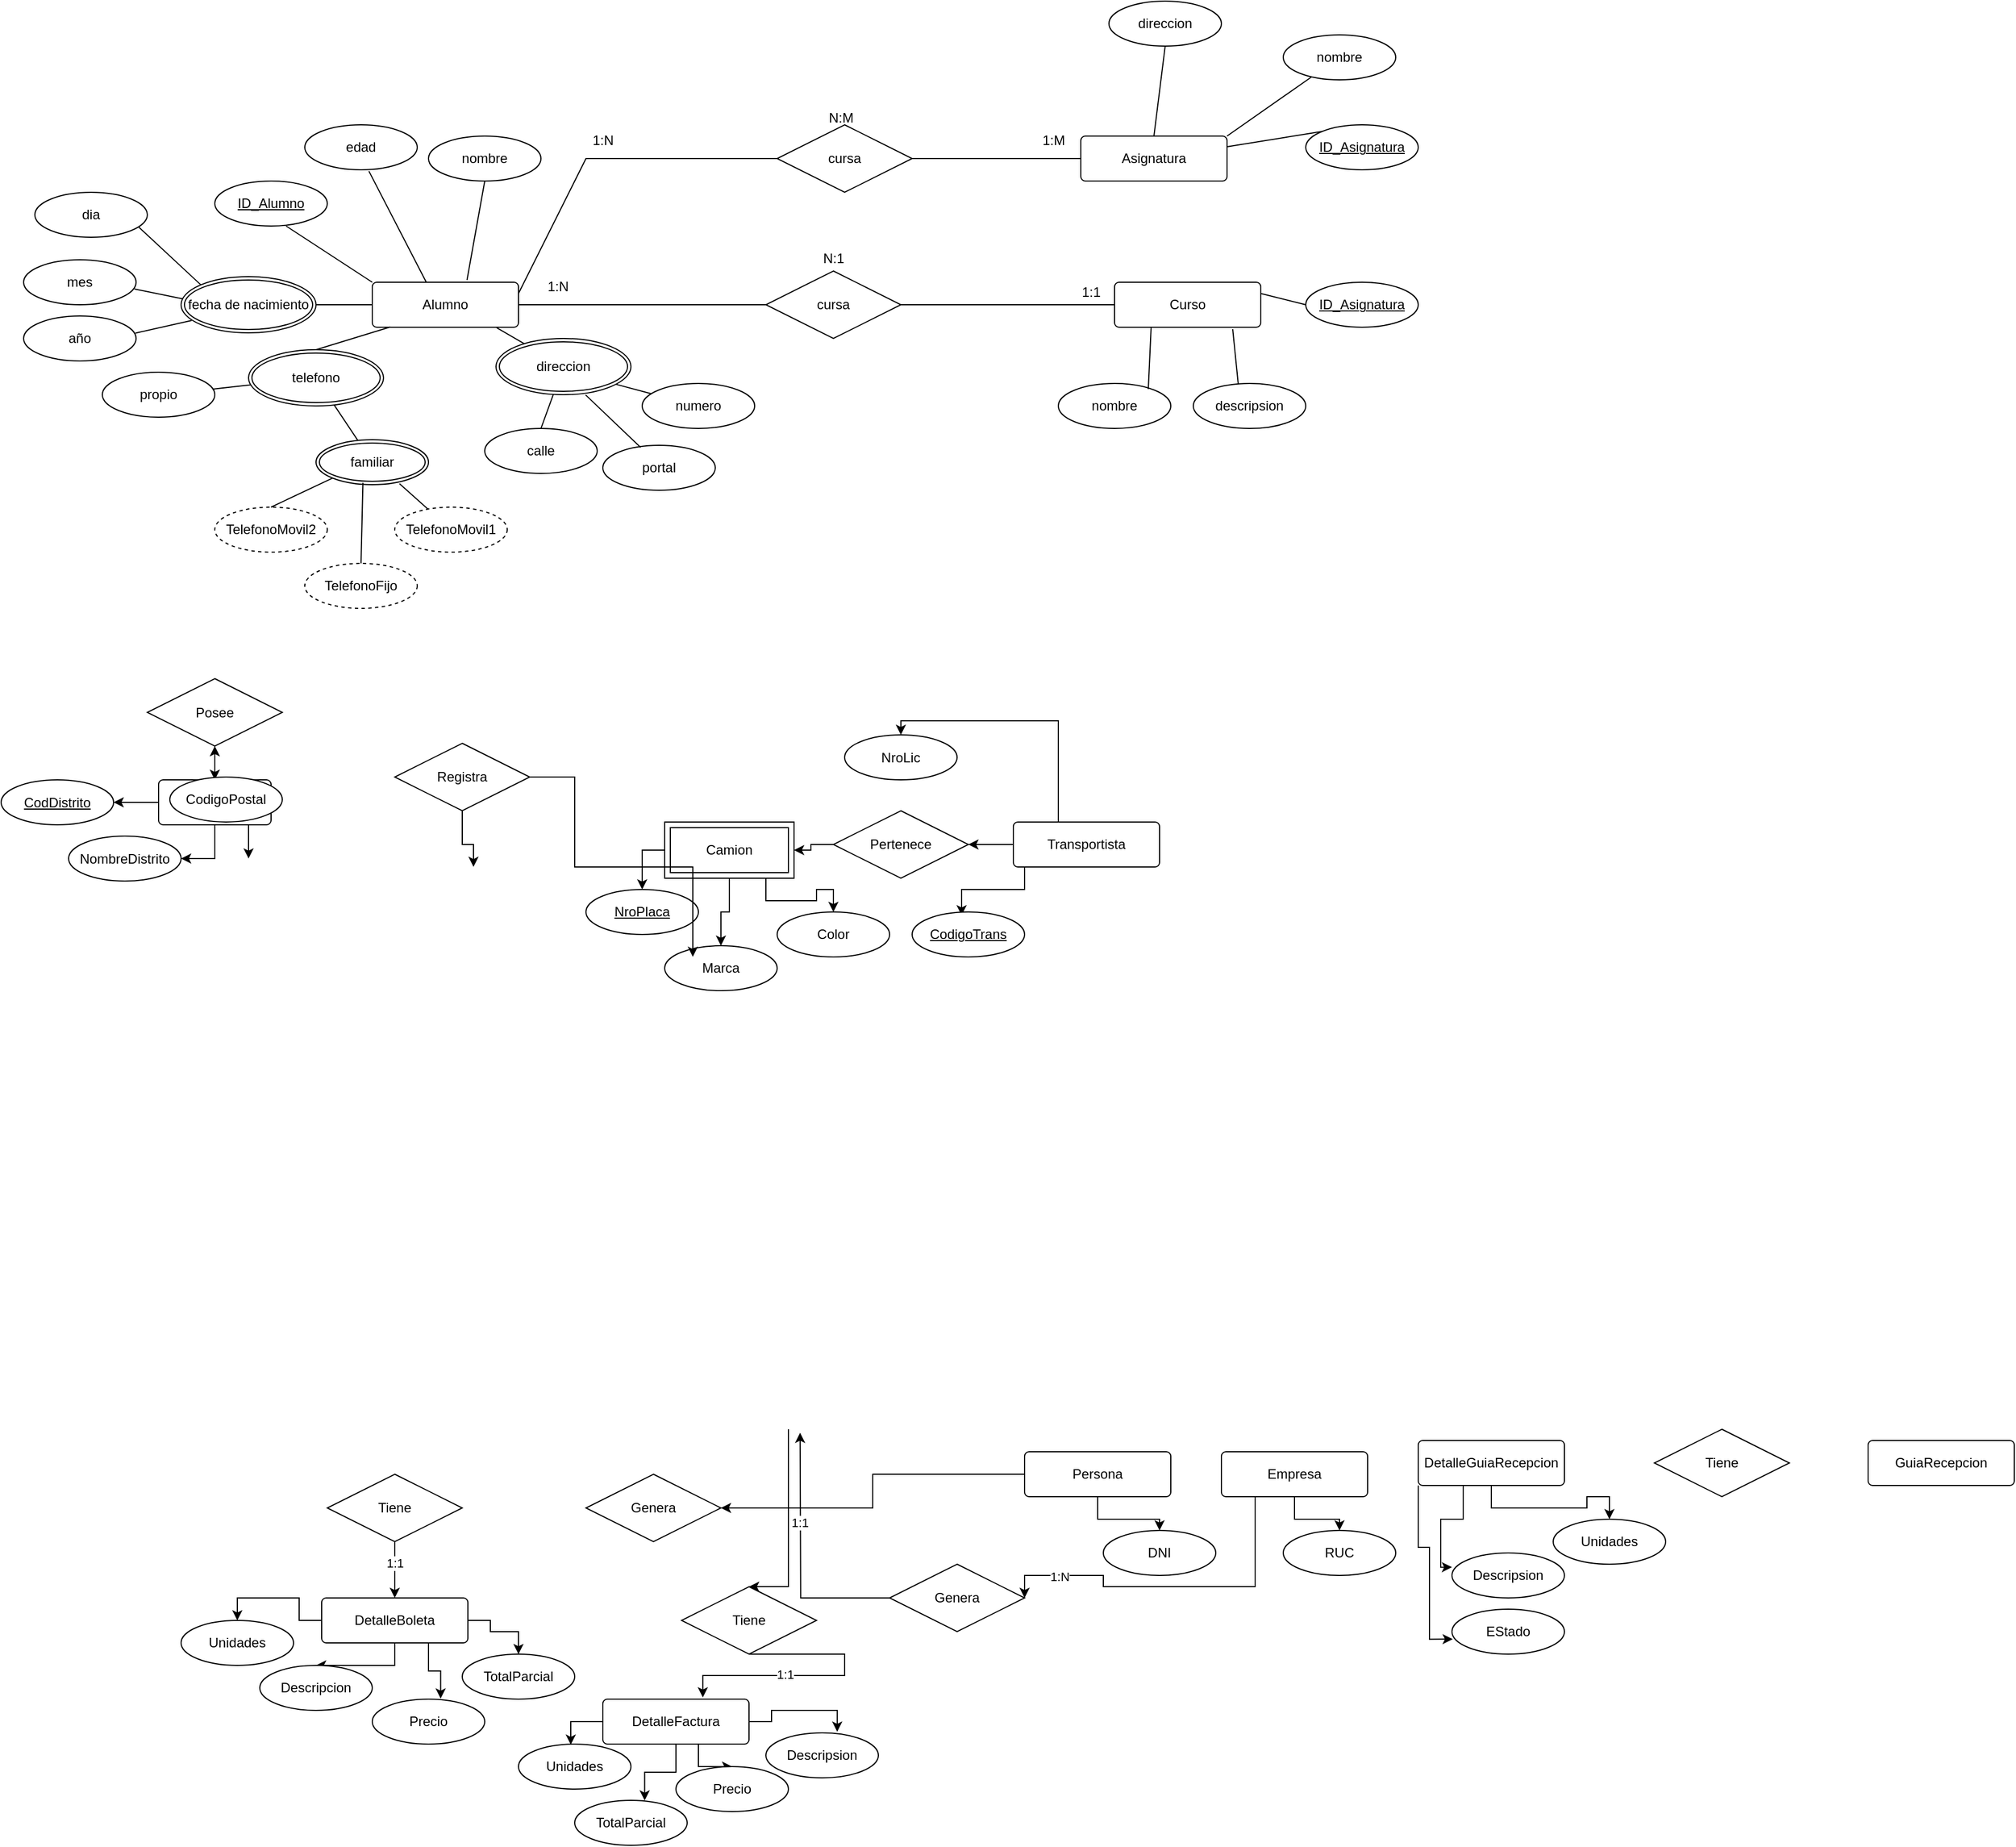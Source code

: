 <mxfile version="21.6.1" type="github">
  <diagram id="R2lEEEUBdFMjLlhIrx00" name="Page-1">
    <mxGraphModel dx="1839" dy="567" grid="1" gridSize="10" guides="1" tooltips="1" connect="1" arrows="1" fold="1" page="1" pageScale="1" pageWidth="850" pageHeight="1100" math="0" shadow="0" extFonts="Permanent Marker^https://fonts.googleapis.com/css?family=Permanent+Marker">
      <root>
        <mxCell id="0" />
        <mxCell id="1" parent="0" />
        <mxCell id="M8MyPjT-8VXEiouBS-rW-1" value="Alumno" style="rounded=1;arcSize=10;whiteSpace=wrap;html=1;align=center;" parent="1" vertex="1">
          <mxGeometry x="90" y="480" width="130" height="40" as="geometry" />
        </mxCell>
        <mxCell id="M8MyPjT-8VXEiouBS-rW-3" value="ID_Alumno" style="ellipse;whiteSpace=wrap;html=1;align=center;fontStyle=4;" parent="1" vertex="1">
          <mxGeometry x="-50" y="390" width="100" height="40" as="geometry" />
        </mxCell>
        <mxCell id="M8MyPjT-8VXEiouBS-rW-7" value="dia" style="ellipse;whiteSpace=wrap;html=1;align=center;" parent="1" vertex="1">
          <mxGeometry x="-210" y="400" width="100" height="40" as="geometry" />
        </mxCell>
        <mxCell id="M8MyPjT-8VXEiouBS-rW-12" value="edad" style="ellipse;whiteSpace=wrap;html=1;align=center;" parent="1" vertex="1">
          <mxGeometry x="30" y="340" width="100" height="40" as="geometry" />
        </mxCell>
        <mxCell id="M8MyPjT-8VXEiouBS-rW-13" value="nombre" style="ellipse;whiteSpace=wrap;html=1;align=center;" parent="1" vertex="1">
          <mxGeometry x="140" y="350" width="100" height="40" as="geometry" />
        </mxCell>
        <mxCell id="M8MyPjT-8VXEiouBS-rW-18" value="fecha de nacimiento" style="ellipse;shape=doubleEllipse;margin=3;whiteSpace=wrap;html=1;align=center;" parent="1" vertex="1">
          <mxGeometry x="-80" y="475" width="120" height="50" as="geometry" />
        </mxCell>
        <mxCell id="M8MyPjT-8VXEiouBS-rW-19" value="mes" style="ellipse;whiteSpace=wrap;html=1;align=center;" parent="1" vertex="1">
          <mxGeometry x="-220" y="460" width="100" height="40" as="geometry" />
        </mxCell>
        <mxCell id="M8MyPjT-8VXEiouBS-rW-26" value="familiar" style="ellipse;shape=doubleEllipse;margin=3;whiteSpace=wrap;html=1;align=center;" parent="1" vertex="1">
          <mxGeometry x="40" y="620" width="100" height="40" as="geometry" />
        </mxCell>
        <mxCell id="M8MyPjT-8VXEiouBS-rW-27" value="TelefonoFijo" style="ellipse;whiteSpace=wrap;html=1;align=center;dashed=1;" parent="1" vertex="1">
          <mxGeometry x="30" y="730" width="100" height="40" as="geometry" />
        </mxCell>
        <mxCell id="M8MyPjT-8VXEiouBS-rW-28" value="TelefonoMovil1" style="ellipse;whiteSpace=wrap;html=1;align=center;dashed=1;" parent="1" vertex="1">
          <mxGeometry x="110" y="680" width="100" height="40" as="geometry" />
        </mxCell>
        <mxCell id="M8MyPjT-8VXEiouBS-rW-29" value="TelefonoMovil2" style="ellipse;whiteSpace=wrap;html=1;align=center;dashed=1;" parent="1" vertex="1">
          <mxGeometry x="-50" y="680" width="100" height="40" as="geometry" />
        </mxCell>
        <mxCell id="M8MyPjT-8VXEiouBS-rW-53" style="edgeStyle=orthogonalEdgeStyle;rounded=0;orthogonalLoop=1;jettySize=auto;html=1;" parent="1" source="M8MyPjT-8VXEiouBS-rW-50" target="M8MyPjT-8VXEiouBS-rW-52" edge="1">
          <mxGeometry relative="1" as="geometry">
            <Array as="points">
              <mxPoint x="-50" y="912.5" />
              <mxPoint x="-50" y="912.5" />
            </Array>
          </mxGeometry>
        </mxCell>
        <mxCell id="M8MyPjT-8VXEiouBS-rW-50" value="Posee" style="shape=rhombus;perimeter=rhombusPerimeter;whiteSpace=wrap;html=1;align=center;" parent="1" vertex="1">
          <mxGeometry x="-110" y="832.5" width="120" height="60" as="geometry" />
        </mxCell>
        <mxCell id="M8MyPjT-8VXEiouBS-rW-57" style="edgeStyle=orthogonalEdgeStyle;rounded=0;orthogonalLoop=1;jettySize=auto;html=1;" parent="1" source="M8MyPjT-8VXEiouBS-rW-52" target="M8MyPjT-8VXEiouBS-rW-54" edge="1">
          <mxGeometry relative="1" as="geometry" />
        </mxCell>
        <mxCell id="M8MyPjT-8VXEiouBS-rW-58" style="edgeStyle=orthogonalEdgeStyle;rounded=0;orthogonalLoop=1;jettySize=auto;html=1;entryX=1;entryY=0.5;entryDx=0;entryDy=0;" parent="1" source="M8MyPjT-8VXEiouBS-rW-52" target="M8MyPjT-8VXEiouBS-rW-55" edge="1">
          <mxGeometry relative="1" as="geometry" />
        </mxCell>
        <mxCell id="M8MyPjT-8VXEiouBS-rW-59" style="edgeStyle=orthogonalEdgeStyle;rounded=0;orthogonalLoop=1;jettySize=auto;html=1;entryX=0.5;entryY=0;entryDx=0;entryDy=0;" parent="1" source="M8MyPjT-8VXEiouBS-rW-52" edge="1">
          <mxGeometry relative="1" as="geometry">
            <Array as="points">
              <mxPoint x="-20" y="982.5" />
              <mxPoint x="-20" y="982.5" />
            </Array>
            <mxPoint x="-20" y="992.45" as="targetPoint" />
          </mxGeometry>
        </mxCell>
        <mxCell id="M8MyPjT-8VXEiouBS-rW-211" value="" style="edgeStyle=orthogonalEdgeStyle;rounded=0;orthogonalLoop=1;jettySize=auto;html=1;" parent="1" source="M8MyPjT-8VXEiouBS-rW-52" target="M8MyPjT-8VXEiouBS-rW-50" edge="1">
          <mxGeometry relative="1" as="geometry" />
        </mxCell>
        <mxCell id="M8MyPjT-8VXEiouBS-rW-52" value="Distrito" style="rounded=1;arcSize=10;whiteSpace=wrap;html=1;align=center;" parent="1" vertex="1">
          <mxGeometry x="-100" y="922.5" width="100" height="40" as="geometry" />
        </mxCell>
        <mxCell id="M8MyPjT-8VXEiouBS-rW-54" value="CodDistrito" style="ellipse;whiteSpace=wrap;html=1;align=center;fontStyle=4;" parent="1" vertex="1">
          <mxGeometry x="-240" y="922.5" width="100" height="40" as="geometry" />
        </mxCell>
        <mxCell id="M8MyPjT-8VXEiouBS-rW-55" value="NombreDistrito" style="ellipse;whiteSpace=wrap;html=1;align=center;" parent="1" vertex="1">
          <mxGeometry x="-180" y="972.5" width="100" height="40" as="geometry" />
        </mxCell>
        <mxCell id="M8MyPjT-8VXEiouBS-rW-56" value="CodigoPostal" style="ellipse;whiteSpace=wrap;html=1;align=center;" parent="1" vertex="1">
          <mxGeometry x="-90" y="919.95" width="100" height="40" as="geometry" />
        </mxCell>
        <mxCell id="M8MyPjT-8VXEiouBS-rW-60" value="cursa" style="shape=rhombus;perimeter=rhombusPerimeter;whiteSpace=wrap;html=1;align=center;" parent="1" vertex="1">
          <mxGeometry x="450" y="340" width="120" height="60" as="geometry" />
        </mxCell>
        <mxCell id="M8MyPjT-8VXEiouBS-rW-108" style="edgeStyle=orthogonalEdgeStyle;rounded=0;orthogonalLoop=1;jettySize=auto;html=1;entryX=0.44;entryY=0.075;entryDx=0;entryDy=0;entryPerimeter=0;" parent="1" source="M8MyPjT-8VXEiouBS-rW-104" target="M8MyPjT-8VXEiouBS-rW-105" edge="1">
          <mxGeometry relative="1" as="geometry">
            <Array as="points">
              <mxPoint x="670" y="1020" />
              <mxPoint x="614" y="1020" />
            </Array>
          </mxGeometry>
        </mxCell>
        <mxCell id="M8MyPjT-8VXEiouBS-rW-111" style="edgeStyle=orthogonalEdgeStyle;rounded=0;orthogonalLoop=1;jettySize=auto;html=1;" parent="1" source="M8MyPjT-8VXEiouBS-rW-104" target="M8MyPjT-8VXEiouBS-rW-107" edge="1">
          <mxGeometry relative="1" as="geometry">
            <mxPoint x="895" y="869.998" as="sourcePoint" />
            <mxPoint x="955" y="879.95" as="targetPoint" />
            <Array as="points">
              <mxPoint x="700" y="870" />
              <mxPoint x="560" y="870" />
            </Array>
          </mxGeometry>
        </mxCell>
        <mxCell id="M8MyPjT-8VXEiouBS-rW-117" style="edgeStyle=orthogonalEdgeStyle;rounded=0;orthogonalLoop=1;jettySize=auto;html=1;" parent="1" source="M8MyPjT-8VXEiouBS-rW-104" target="M8MyPjT-8VXEiouBS-rW-116" edge="1">
          <mxGeometry relative="1" as="geometry" />
        </mxCell>
        <mxCell id="M8MyPjT-8VXEiouBS-rW-104" value="Transportista" style="rounded=1;arcSize=10;whiteSpace=wrap;html=1;align=center;" parent="1" vertex="1">
          <mxGeometry x="660" y="960" width="130" height="40" as="geometry" />
        </mxCell>
        <mxCell id="M8MyPjT-8VXEiouBS-rW-105" value="CodigoTrans" style="ellipse;whiteSpace=wrap;html=1;align=center;fontStyle=4;" parent="1" vertex="1">
          <mxGeometry x="570" y="1040" width="100" height="40" as="geometry" />
        </mxCell>
        <mxCell id="M8MyPjT-8VXEiouBS-rW-107" value="NroLic" style="ellipse;whiteSpace=wrap;html=1;align=center;" parent="1" vertex="1">
          <mxGeometry x="510" y="882.5" width="100" height="40" as="geometry" />
        </mxCell>
        <mxCell id="M8MyPjT-8VXEiouBS-rW-122" style="edgeStyle=orthogonalEdgeStyle;rounded=0;orthogonalLoop=1;jettySize=auto;html=1;" parent="1" source="M8MyPjT-8VXEiouBS-rW-115" edge="1">
          <mxGeometry relative="1" as="geometry">
            <mxPoint x="330" y="1020" as="targetPoint" />
            <Array as="points">
              <mxPoint x="330" y="985" />
            </Array>
          </mxGeometry>
        </mxCell>
        <mxCell id="M8MyPjT-8VXEiouBS-rW-123" style="edgeStyle=orthogonalEdgeStyle;rounded=0;orthogonalLoop=1;jettySize=auto;html=1;" parent="1" source="M8MyPjT-8VXEiouBS-rW-115" target="M8MyPjT-8VXEiouBS-rW-120" edge="1">
          <mxGeometry relative="1" as="geometry" />
        </mxCell>
        <mxCell id="M8MyPjT-8VXEiouBS-rW-124" style="edgeStyle=orthogonalEdgeStyle;rounded=0;orthogonalLoop=1;jettySize=auto;html=1;entryX=0.5;entryY=0;entryDx=0;entryDy=0;" parent="1" source="M8MyPjT-8VXEiouBS-rW-115" target="M8MyPjT-8VXEiouBS-rW-121" edge="1">
          <mxGeometry relative="1" as="geometry">
            <Array as="points">
              <mxPoint x="440" y="1030" />
              <mxPoint x="485" y="1030" />
              <mxPoint x="485" y="1020" />
              <mxPoint x="500" y="1020" />
            </Array>
          </mxGeometry>
        </mxCell>
        <mxCell id="M8MyPjT-8VXEiouBS-rW-115" value="Camion" style="shape=ext;margin=3;double=1;whiteSpace=wrap;html=1;align=center;" parent="1" vertex="1">
          <mxGeometry x="350" y="960" width="115" height="50" as="geometry" />
        </mxCell>
        <mxCell id="M8MyPjT-8VXEiouBS-rW-118" style="edgeStyle=orthogonalEdgeStyle;rounded=0;orthogonalLoop=1;jettySize=auto;html=1;" parent="1" source="M8MyPjT-8VXEiouBS-rW-116" target="M8MyPjT-8VXEiouBS-rW-115" edge="1">
          <mxGeometry relative="1" as="geometry" />
        </mxCell>
        <mxCell id="M8MyPjT-8VXEiouBS-rW-116" value="Pertenece" style="shape=rhombus;perimeter=rhombusPerimeter;whiteSpace=wrap;html=1;align=center;" parent="1" vertex="1">
          <mxGeometry x="500" y="950" width="120" height="60" as="geometry" />
        </mxCell>
        <mxCell id="M8MyPjT-8VXEiouBS-rW-119" value="NroPlaca" style="ellipse;whiteSpace=wrap;html=1;align=center;fontStyle=4;" parent="1" vertex="1">
          <mxGeometry x="280" y="1020" width="100" height="40" as="geometry" />
        </mxCell>
        <mxCell id="M8MyPjT-8VXEiouBS-rW-120" value="Marca" style="ellipse;whiteSpace=wrap;html=1;align=center;" parent="1" vertex="1">
          <mxGeometry x="350" y="1070" width="100" height="40" as="geometry" />
        </mxCell>
        <mxCell id="M8MyPjT-8VXEiouBS-rW-121" value="Color" style="ellipse;whiteSpace=wrap;html=1;align=center;" parent="1" vertex="1">
          <mxGeometry x="450" y="1040" width="100" height="40" as="geometry" />
        </mxCell>
        <mxCell id="M8MyPjT-8VXEiouBS-rW-172" style="edgeStyle=orthogonalEdgeStyle;rounded=0;orthogonalLoop=1;jettySize=auto;html=1;" parent="1" source="M8MyPjT-8VXEiouBS-rW-161" edge="1">
          <mxGeometry relative="1" as="geometry">
            <Array as="points">
              <mxPoint x="170" y="980" />
              <mxPoint x="180" y="980" />
            </Array>
            <mxPoint x="180" y="999.9" as="targetPoint" />
          </mxGeometry>
        </mxCell>
        <mxCell id="M8MyPjT-8VXEiouBS-rW-204" style="edgeStyle=orthogonalEdgeStyle;rounded=0;orthogonalLoop=1;jettySize=auto;html=1;" parent="1" source="M8MyPjT-8VXEiouBS-rW-161" edge="1">
          <mxGeometry relative="1" as="geometry">
            <Array as="points">
              <mxPoint x="270" y="920" />
              <mxPoint x="270" y="1000" />
              <mxPoint x="375" y="1000" />
            </Array>
            <mxPoint x="375" y="1079.9" as="targetPoint" />
          </mxGeometry>
        </mxCell>
        <mxCell id="M8MyPjT-8VXEiouBS-rW-161" value="Registra" style="shape=rhombus;perimeter=rhombusPerimeter;whiteSpace=wrap;html=1;align=center;" parent="1" vertex="1">
          <mxGeometry x="110" y="890" width="120" height="60" as="geometry" />
        </mxCell>
        <mxCell id="M8MyPjT-8VXEiouBS-rW-254" value="GuiaRecepcion" style="rounded=1;arcSize=10;whiteSpace=wrap;html=1;align=center;" parent="1" vertex="1">
          <mxGeometry x="1420" y="1510" width="130" height="40" as="geometry" />
        </mxCell>
        <mxCell id="M8MyPjT-8VXEiouBS-rW-361" style="edgeStyle=orthogonalEdgeStyle;rounded=0;orthogonalLoop=1;jettySize=auto;html=1;" parent="1" source="M8MyPjT-8VXEiouBS-rW-256" target="M8MyPjT-8VXEiouBS-rW-358" edge="1">
          <mxGeometry relative="1" as="geometry" />
        </mxCell>
        <mxCell id="M8MyPjT-8VXEiouBS-rW-362" style="edgeStyle=orthogonalEdgeStyle;rounded=0;orthogonalLoop=1;jettySize=auto;html=1;entryX=0;entryY=0.317;entryDx=0;entryDy=0;entryPerimeter=0;" parent="1" source="M8MyPjT-8VXEiouBS-rW-256" target="M8MyPjT-8VXEiouBS-rW-359" edge="1">
          <mxGeometry relative="1" as="geometry">
            <Array as="points">
              <mxPoint x="1060" y="1580" />
              <mxPoint x="1040" y="1580" />
              <mxPoint x="1040" y="1623" />
            </Array>
          </mxGeometry>
        </mxCell>
        <mxCell id="M8MyPjT-8VXEiouBS-rW-363" style="edgeStyle=orthogonalEdgeStyle;rounded=0;orthogonalLoop=1;jettySize=auto;html=1;entryX=0.007;entryY=0.667;entryDx=0;entryDy=0;entryPerimeter=0;" parent="1" source="M8MyPjT-8VXEiouBS-rW-256" target="M8MyPjT-8VXEiouBS-rW-360" edge="1">
          <mxGeometry relative="1" as="geometry">
            <Array as="points">
              <mxPoint x="1020" y="1605" />
              <mxPoint x="1030" y="1605" />
              <mxPoint x="1030" y="1687" />
            </Array>
          </mxGeometry>
        </mxCell>
        <mxCell id="M8MyPjT-8VXEiouBS-rW-256" value="&lt;div&gt;DetalleGuiaRecepcion&lt;/div&gt;" style="rounded=1;arcSize=10;whiteSpace=wrap;html=1;align=center;" parent="1" vertex="1">
          <mxGeometry x="1020" y="1510" width="130" height="40" as="geometry" />
        </mxCell>
        <mxCell id="M8MyPjT-8VXEiouBS-rW-266" value="Tiene" style="shape=rhombus;perimeter=rhombusPerimeter;whiteSpace=wrap;html=1;align=center;" parent="1" vertex="1">
          <mxGeometry x="1230" y="1500.0" width="120" height="60" as="geometry" />
        </mxCell>
        <mxCell id="M8MyPjT-8VXEiouBS-rW-306" style="edgeStyle=orthogonalEdgeStyle;rounded=0;orthogonalLoop=1;jettySize=auto;html=1;" parent="1" source="M8MyPjT-8VXEiouBS-rW-278" target="M8MyPjT-8VXEiouBS-rW-305" edge="1">
          <mxGeometry relative="1" as="geometry" />
        </mxCell>
        <mxCell id="M8MyPjT-8VXEiouBS-rW-356" style="edgeStyle=orthogonalEdgeStyle;rounded=0;orthogonalLoop=1;jettySize=auto;html=1;" parent="1" source="M8MyPjT-8VXEiouBS-rW-278" target="M8MyPjT-8VXEiouBS-rW-354" edge="1">
          <mxGeometry relative="1" as="geometry" />
        </mxCell>
        <mxCell id="M8MyPjT-8VXEiouBS-rW-278" value="Persona" style="rounded=1;arcSize=10;whiteSpace=wrap;html=1;align=center;" parent="1" vertex="1">
          <mxGeometry x="670" y="1520" width="130" height="40" as="geometry" />
        </mxCell>
        <mxCell id="M8MyPjT-8VXEiouBS-rW-293" style="edgeStyle=orthogonalEdgeStyle;rounded=0;orthogonalLoop=1;jettySize=auto;html=1;entryX=1;entryY=0.5;entryDx=0;entryDy=0;" parent="1" source="M8MyPjT-8VXEiouBS-rW-280" target="M8MyPjT-8VXEiouBS-rW-292" edge="1">
          <mxGeometry relative="1" as="geometry">
            <Array as="points">
              <mxPoint x="875" y="1640" />
              <mxPoint x="740" y="1640" />
              <mxPoint x="740" y="1630" />
              <mxPoint x="670" y="1630" />
            </Array>
          </mxGeometry>
        </mxCell>
        <mxCell id="M8MyPjT-8VXEiouBS-rW-295" value="1:N" style="edgeLabel;html=1;align=center;verticalAlign=middle;resizable=0;points=[];" parent="M8MyPjT-8VXEiouBS-rW-293" vertex="1" connectable="0">
          <mxGeometry x="0.677" y="1" relative="1" as="geometry">
            <mxPoint as="offset" />
          </mxGeometry>
        </mxCell>
        <mxCell id="M8MyPjT-8VXEiouBS-rW-357" style="edgeStyle=orthogonalEdgeStyle;rounded=0;orthogonalLoop=1;jettySize=auto;html=1;" parent="1" source="M8MyPjT-8VXEiouBS-rW-280" target="M8MyPjT-8VXEiouBS-rW-355" edge="1">
          <mxGeometry relative="1" as="geometry" />
        </mxCell>
        <mxCell id="M8MyPjT-8VXEiouBS-rW-280" value="Empresa" style="rounded=1;arcSize=10;whiteSpace=wrap;html=1;align=center;" parent="1" vertex="1">
          <mxGeometry x="845" y="1520" width="130" height="40" as="geometry" />
        </mxCell>
        <mxCell id="M8MyPjT-8VXEiouBS-rW-313" style="edgeStyle=orthogonalEdgeStyle;rounded=0;orthogonalLoop=1;jettySize=auto;html=1;entryX=0.5;entryY=0;entryDx=0;entryDy=0;" parent="1" target="M8MyPjT-8VXEiouBS-rW-312" edge="1">
          <mxGeometry relative="1" as="geometry">
            <Array as="points">
              <mxPoint x="460" y="1640" />
            </Array>
            <mxPoint x="460" y="1500" as="sourcePoint" />
          </mxGeometry>
        </mxCell>
        <mxCell id="M8MyPjT-8VXEiouBS-rW-319" style="edgeStyle=orthogonalEdgeStyle;rounded=0;orthogonalLoop=1;jettySize=auto;html=1;entryX=0.684;entryY=-0.038;entryDx=0;entryDy=0;entryPerimeter=0;exitX=0.5;exitY=1;exitDx=0;exitDy=0;" parent="1" source="M8MyPjT-8VXEiouBS-rW-312" target="M8MyPjT-8VXEiouBS-rW-315" edge="1">
          <mxGeometry relative="1" as="geometry">
            <Array as="points">
              <mxPoint x="510" y="1700" />
              <mxPoint x="510" y="1719" />
            </Array>
          </mxGeometry>
        </mxCell>
        <mxCell id="M8MyPjT-8VXEiouBS-rW-320" value="1:1" style="edgeLabel;html=1;align=center;verticalAlign=middle;resizable=0;points=[];" parent="M8MyPjT-8VXEiouBS-rW-319" vertex="1" connectable="0">
          <mxGeometry x="0.259" y="-1" relative="1" as="geometry">
            <mxPoint as="offset" />
          </mxGeometry>
        </mxCell>
        <mxCell id="M8MyPjT-8VXEiouBS-rW-294" style="edgeStyle=orthogonalEdgeStyle;rounded=0;orthogonalLoop=1;jettySize=auto;html=1;entryX=0.426;entryY=1.079;entryDx=0;entryDy=0;entryPerimeter=0;" parent="1" source="M8MyPjT-8VXEiouBS-rW-292" edge="1">
          <mxGeometry relative="1" as="geometry">
            <mxPoint x="470.38" y="1503.16" as="targetPoint" />
          </mxGeometry>
        </mxCell>
        <mxCell id="M8MyPjT-8VXEiouBS-rW-296" value="1:1" style="edgeLabel;html=1;align=center;verticalAlign=middle;resizable=0;points=[];" parent="M8MyPjT-8VXEiouBS-rW-294" vertex="1" connectable="0">
          <mxGeometry x="0.295" y="1" relative="1" as="geometry">
            <mxPoint as="offset" />
          </mxGeometry>
        </mxCell>
        <mxCell id="M8MyPjT-8VXEiouBS-rW-292" value="Genera" style="shape=rhombus;perimeter=rhombusPerimeter;whiteSpace=wrap;html=1;align=center;" parent="1" vertex="1">
          <mxGeometry x="550" y="1620" width="120" height="60" as="geometry" />
        </mxCell>
        <mxCell id="M8MyPjT-8VXEiouBS-rW-305" value="Genera" style="shape=rhombus;perimeter=rhombusPerimeter;whiteSpace=wrap;html=1;align=center;" parent="1" vertex="1">
          <mxGeometry x="280" y="1540" width="120" height="60" as="geometry" />
        </mxCell>
        <mxCell id="M8MyPjT-8VXEiouBS-rW-316" style="edgeStyle=orthogonalEdgeStyle;rounded=0;orthogonalLoop=1;jettySize=auto;html=1;" parent="1" source="M8MyPjT-8VXEiouBS-rW-310" target="M8MyPjT-8VXEiouBS-rW-314" edge="1">
          <mxGeometry relative="1" as="geometry" />
        </mxCell>
        <mxCell id="M8MyPjT-8VXEiouBS-rW-318" value="1:1" style="edgeLabel;html=1;align=center;verticalAlign=middle;resizable=0;points=[];" parent="M8MyPjT-8VXEiouBS-rW-316" vertex="1" connectable="0">
          <mxGeometry x="-0.261" relative="1" as="geometry">
            <mxPoint as="offset" />
          </mxGeometry>
        </mxCell>
        <mxCell id="M8MyPjT-8VXEiouBS-rW-310" value="Tiene" style="shape=rhombus;perimeter=rhombusPerimeter;whiteSpace=wrap;html=1;align=center;" parent="1" vertex="1">
          <mxGeometry x="50" y="1540" width="120" height="60" as="geometry" />
        </mxCell>
        <mxCell id="M8MyPjT-8VXEiouBS-rW-312" value="Tiene" style="shape=rhombus;perimeter=rhombusPerimeter;whiteSpace=wrap;html=1;align=center;" parent="1" vertex="1">
          <mxGeometry x="365" y="1640" width="120" height="60" as="geometry" />
        </mxCell>
        <mxCell id="M8MyPjT-8VXEiouBS-rW-326" style="edgeStyle=orthogonalEdgeStyle;rounded=0;orthogonalLoop=1;jettySize=auto;html=1;entryX=0.5;entryY=0;entryDx=0;entryDy=0;" parent="1" source="M8MyPjT-8VXEiouBS-rW-314" target="M8MyPjT-8VXEiouBS-rW-322" edge="1">
          <mxGeometry relative="1" as="geometry" />
        </mxCell>
        <mxCell id="M8MyPjT-8VXEiouBS-rW-328" style="edgeStyle=orthogonalEdgeStyle;rounded=0;orthogonalLoop=1;jettySize=auto;html=1;entryX=0.5;entryY=0;entryDx=0;entryDy=0;" parent="1" source="M8MyPjT-8VXEiouBS-rW-314" target="M8MyPjT-8VXEiouBS-rW-323" edge="1">
          <mxGeometry relative="1" as="geometry">
            <mxPoint x="50" y="1720" as="targetPoint" />
          </mxGeometry>
        </mxCell>
        <mxCell id="M8MyPjT-8VXEiouBS-rW-329" style="edgeStyle=orthogonalEdgeStyle;rounded=0;orthogonalLoop=1;jettySize=auto;html=1;" parent="1" source="M8MyPjT-8VXEiouBS-rW-314" target="M8MyPjT-8VXEiouBS-rW-325" edge="1">
          <mxGeometry relative="1" as="geometry">
            <Array as="points">
              <mxPoint x="195" y="1670" />
              <mxPoint x="195" y="1680" />
              <mxPoint x="220" y="1680" />
            </Array>
          </mxGeometry>
        </mxCell>
        <mxCell id="M8MyPjT-8VXEiouBS-rW-330" style="edgeStyle=orthogonalEdgeStyle;rounded=0;orthogonalLoop=1;jettySize=auto;html=1;entryX=0.608;entryY=-0.013;entryDx=0;entryDy=0;entryPerimeter=0;" parent="1" source="M8MyPjT-8VXEiouBS-rW-314" target="M8MyPjT-8VXEiouBS-rW-324" edge="1">
          <mxGeometry relative="1" as="geometry">
            <Array as="points">
              <mxPoint x="140" y="1715" />
              <mxPoint x="151" y="1715" />
            </Array>
          </mxGeometry>
        </mxCell>
        <mxCell id="M8MyPjT-8VXEiouBS-rW-314" value="DetalleBoleta" style="rounded=1;arcSize=10;whiteSpace=wrap;html=1;align=center;" parent="1" vertex="1">
          <mxGeometry x="45" y="1650" width="130" height="40" as="geometry" />
        </mxCell>
        <mxCell id="M8MyPjT-8VXEiouBS-rW-335" style="edgeStyle=orthogonalEdgeStyle;rounded=0;orthogonalLoop=1;jettySize=auto;html=1;entryX=0.465;entryY=0.013;entryDx=0;entryDy=0;entryPerimeter=0;" parent="1" source="M8MyPjT-8VXEiouBS-rW-315" target="M8MyPjT-8VXEiouBS-rW-331" edge="1">
          <mxGeometry relative="1" as="geometry">
            <Array as="points">
              <mxPoint x="267" y="1760" />
            </Array>
          </mxGeometry>
        </mxCell>
        <mxCell id="M8MyPjT-8VXEiouBS-rW-336" style="edgeStyle=orthogonalEdgeStyle;rounded=0;orthogonalLoop=1;jettySize=auto;html=1;entryX=0.622;entryY=0.004;entryDx=0;entryDy=0;entryPerimeter=0;" parent="1" source="M8MyPjT-8VXEiouBS-rW-315" target="M8MyPjT-8VXEiouBS-rW-334" edge="1">
          <mxGeometry relative="1" as="geometry" />
        </mxCell>
        <mxCell id="M8MyPjT-8VXEiouBS-rW-337" style="edgeStyle=orthogonalEdgeStyle;rounded=0;orthogonalLoop=1;jettySize=auto;html=1;entryX=0.5;entryY=0;entryDx=0;entryDy=0;" parent="1" source="M8MyPjT-8VXEiouBS-rW-315" target="M8MyPjT-8VXEiouBS-rW-332" edge="1">
          <mxGeometry relative="1" as="geometry">
            <Array as="points">
              <mxPoint x="380" y="1800" />
            </Array>
          </mxGeometry>
        </mxCell>
        <mxCell id="M8MyPjT-8VXEiouBS-rW-338" style="edgeStyle=orthogonalEdgeStyle;rounded=0;orthogonalLoop=1;jettySize=auto;html=1;entryX=0.634;entryY=-0.025;entryDx=0;entryDy=0;entryPerimeter=0;" parent="1" source="M8MyPjT-8VXEiouBS-rW-315" target="M8MyPjT-8VXEiouBS-rW-333" edge="1">
          <mxGeometry relative="1" as="geometry" />
        </mxCell>
        <mxCell id="M8MyPjT-8VXEiouBS-rW-315" value="DetalleFactura" style="rounded=1;arcSize=10;whiteSpace=wrap;html=1;align=center;" parent="1" vertex="1">
          <mxGeometry x="295" y="1740" width="130" height="40" as="geometry" />
        </mxCell>
        <mxCell id="M8MyPjT-8VXEiouBS-rW-322" value="Unidades" style="ellipse;whiteSpace=wrap;html=1;align=center;" parent="1" vertex="1">
          <mxGeometry x="-80" y="1670" width="100" height="40" as="geometry" />
        </mxCell>
        <mxCell id="M8MyPjT-8VXEiouBS-rW-323" value="Descripcion" style="ellipse;whiteSpace=wrap;html=1;align=center;" parent="1" vertex="1">
          <mxGeometry x="-10" y="1710" width="100" height="40" as="geometry" />
        </mxCell>
        <mxCell id="M8MyPjT-8VXEiouBS-rW-324" value="Precio" style="ellipse;whiteSpace=wrap;html=1;align=center;" parent="1" vertex="1">
          <mxGeometry x="90" y="1740" width="100" height="40" as="geometry" />
        </mxCell>
        <mxCell id="M8MyPjT-8VXEiouBS-rW-325" value="TotalParcial" style="ellipse;whiteSpace=wrap;html=1;align=center;" parent="1" vertex="1">
          <mxGeometry x="170" y="1700" width="100" height="40" as="geometry" />
        </mxCell>
        <mxCell id="M8MyPjT-8VXEiouBS-rW-331" value="Unidades" style="ellipse;whiteSpace=wrap;html=1;align=center;" parent="1" vertex="1">
          <mxGeometry x="220" y="1780" width="100" height="40" as="geometry" />
        </mxCell>
        <mxCell id="M8MyPjT-8VXEiouBS-rW-332" value="Precio" style="ellipse;whiteSpace=wrap;html=1;align=center;" parent="1" vertex="1">
          <mxGeometry x="360" y="1800" width="100" height="40" as="geometry" />
        </mxCell>
        <mxCell id="M8MyPjT-8VXEiouBS-rW-333" value="Descripsion" style="ellipse;whiteSpace=wrap;html=1;align=center;" parent="1" vertex="1">
          <mxGeometry x="440" y="1770" width="100" height="40" as="geometry" />
        </mxCell>
        <mxCell id="M8MyPjT-8VXEiouBS-rW-334" value="TotalParcial" style="ellipse;whiteSpace=wrap;html=1;align=center;" parent="1" vertex="1">
          <mxGeometry x="270" y="1830" width="100" height="40" as="geometry" />
        </mxCell>
        <mxCell id="M8MyPjT-8VXEiouBS-rW-354" value="DNI" style="ellipse;whiteSpace=wrap;html=1;align=center;" parent="1" vertex="1">
          <mxGeometry x="740" y="1590" width="100" height="40" as="geometry" />
        </mxCell>
        <mxCell id="M8MyPjT-8VXEiouBS-rW-355" value="RUC" style="ellipse;whiteSpace=wrap;html=1;align=center;" parent="1" vertex="1">
          <mxGeometry x="900" y="1590" width="100" height="40" as="geometry" />
        </mxCell>
        <mxCell id="M8MyPjT-8VXEiouBS-rW-358" value="Unidades" style="ellipse;whiteSpace=wrap;html=1;align=center;" parent="1" vertex="1">
          <mxGeometry x="1140" y="1580" width="100" height="40" as="geometry" />
        </mxCell>
        <mxCell id="M8MyPjT-8VXEiouBS-rW-359" value="Descripsion" style="ellipse;whiteSpace=wrap;html=1;align=center;" parent="1" vertex="1">
          <mxGeometry x="1050" y="1610" width="100" height="40" as="geometry" />
        </mxCell>
        <mxCell id="M8MyPjT-8VXEiouBS-rW-360" value="EStado" style="ellipse;whiteSpace=wrap;html=1;align=center;" parent="1" vertex="1">
          <mxGeometry x="1050" y="1660" width="100" height="40" as="geometry" />
        </mxCell>
        <mxCell id="VFrboPAoABVgjhiFFhcl-3" value="" style="endArrow=none;html=1;rounded=0;exitX=0.57;exitY=1.03;exitDx=0;exitDy=0;exitPerimeter=0;entryX=0.371;entryY=0.01;entryDx=0;entryDy=0;entryPerimeter=0;" edge="1" parent="1" source="M8MyPjT-8VXEiouBS-rW-12" target="M8MyPjT-8VXEiouBS-rW-1">
          <mxGeometry relative="1" as="geometry">
            <mxPoint x="-70" y="620" as="sourcePoint" />
            <mxPoint x="90" y="620" as="targetPoint" />
          </mxGeometry>
        </mxCell>
        <mxCell id="VFrboPAoABVgjhiFFhcl-4" value="" style="endArrow=none;html=1;rounded=0;exitX=0.634;exitY=1;exitDx=0;exitDy=0;exitPerimeter=0;entryX=0;entryY=0;entryDx=0;entryDy=0;" edge="1" parent="1" source="M8MyPjT-8VXEiouBS-rW-3" target="M8MyPjT-8VXEiouBS-rW-1">
          <mxGeometry relative="1" as="geometry">
            <mxPoint x="117" y="371" as="sourcePoint" />
            <mxPoint x="148" y="490" as="targetPoint" />
          </mxGeometry>
        </mxCell>
        <mxCell id="VFrboPAoABVgjhiFFhcl-5" value="año" style="ellipse;whiteSpace=wrap;html=1;align=center;" vertex="1" parent="1">
          <mxGeometry x="-220" y="510" width="100" height="40" as="geometry" />
        </mxCell>
        <mxCell id="VFrboPAoABVgjhiFFhcl-7" value="" style="endArrow=none;html=1;rounded=0;exitX=1;exitY=0.5;exitDx=0;exitDy=0;entryX=0;entryY=0.5;entryDx=0;entryDy=0;" edge="1" parent="1" source="M8MyPjT-8VXEiouBS-rW-18" target="M8MyPjT-8VXEiouBS-rW-1">
          <mxGeometry relative="1" as="geometry">
            <mxPoint x="63" y="440" as="sourcePoint" />
            <mxPoint x="108" y="491" as="targetPoint" />
          </mxGeometry>
        </mxCell>
        <mxCell id="VFrboPAoABVgjhiFFhcl-8" value="" style="endArrow=none;html=1;rounded=0;exitX=0.922;exitY=0.77;exitDx=0;exitDy=0;entryX=0;entryY=0;entryDx=0;entryDy=0;exitPerimeter=0;" edge="1" parent="1" source="M8MyPjT-8VXEiouBS-rW-7" target="M8MyPjT-8VXEiouBS-rW-18">
          <mxGeometry relative="1" as="geometry">
            <mxPoint x="50" y="510" as="sourcePoint" />
            <mxPoint x="100" y="510" as="targetPoint" />
          </mxGeometry>
        </mxCell>
        <mxCell id="VFrboPAoABVgjhiFFhcl-9" value="" style="endArrow=none;html=1;rounded=0;exitX=0.986;exitY=0.65;exitDx=0;exitDy=0;entryX=0.012;entryY=0.396;entryDx=0;entryDy=0;exitPerimeter=0;entryPerimeter=0;" edge="1" parent="1" source="M8MyPjT-8VXEiouBS-rW-19" target="M8MyPjT-8VXEiouBS-rW-18">
          <mxGeometry relative="1" as="geometry">
            <mxPoint x="-108" y="441" as="sourcePoint" />
            <mxPoint x="-65" y="497" as="targetPoint" />
          </mxGeometry>
        </mxCell>
        <mxCell id="VFrboPAoABVgjhiFFhcl-10" value="" style="endArrow=none;html=1;rounded=0;exitX=0.994;exitY=0.38;exitDx=0;exitDy=0;entryX=0.078;entryY=0.78;entryDx=0;entryDy=0;exitPerimeter=0;entryPerimeter=0;" edge="1" parent="1" source="VFrboPAoABVgjhiFFhcl-5" target="M8MyPjT-8VXEiouBS-rW-18">
          <mxGeometry relative="1" as="geometry">
            <mxPoint x="-101" y="496" as="sourcePoint" />
            <mxPoint x="-69" y="505" as="targetPoint" />
          </mxGeometry>
        </mxCell>
        <mxCell id="VFrboPAoABVgjhiFFhcl-11" value="" style="endArrow=none;html=1;rounded=0;exitX=0.5;exitY=1;exitDx=0;exitDy=0;entryX=0.648;entryY=-0.05;entryDx=0;entryDy=0;entryPerimeter=0;" edge="1" parent="1" source="M8MyPjT-8VXEiouBS-rW-13" target="M8MyPjT-8VXEiouBS-rW-1">
          <mxGeometry relative="1" as="geometry">
            <mxPoint x="97" y="391" as="sourcePoint" />
            <mxPoint x="148" y="490" as="targetPoint" />
          </mxGeometry>
        </mxCell>
        <mxCell id="VFrboPAoABVgjhiFFhcl-12" value="telefono" style="ellipse;shape=doubleEllipse;margin=3;whiteSpace=wrap;html=1;align=center;" vertex="1" parent="1">
          <mxGeometry x="-20" y="540" width="120" height="50" as="geometry" />
        </mxCell>
        <mxCell id="VFrboPAoABVgjhiFFhcl-13" value="" style="endArrow=none;html=1;rounded=0;exitX=0.5;exitY=0;exitDx=0;exitDy=0;entryX=0.124;entryY=0.994;entryDx=0;entryDy=0;entryPerimeter=0;" edge="1" parent="1" source="VFrboPAoABVgjhiFFhcl-12" target="M8MyPjT-8VXEiouBS-rW-1">
          <mxGeometry relative="1" as="geometry">
            <mxPoint x="50" y="510" as="sourcePoint" />
            <mxPoint x="90" y="520" as="targetPoint" />
          </mxGeometry>
        </mxCell>
        <mxCell id="VFrboPAoABVgjhiFFhcl-14" value="direccion" style="ellipse;shape=doubleEllipse;margin=3;whiteSpace=wrap;html=1;align=center;" vertex="1" parent="1">
          <mxGeometry x="200" y="530" width="120" height="50" as="geometry" />
        </mxCell>
        <mxCell id="VFrboPAoABVgjhiFFhcl-15" value="" style="endArrow=none;html=1;rounded=0;entryX=0.851;entryY=1.01;entryDx=0;entryDy=0;entryPerimeter=0;" edge="1" parent="1" source="VFrboPAoABVgjhiFFhcl-14" target="M8MyPjT-8VXEiouBS-rW-1">
          <mxGeometry relative="1" as="geometry">
            <mxPoint x="50" y="550" as="sourcePoint" />
            <mxPoint x="107" y="529" as="targetPoint" />
          </mxGeometry>
        </mxCell>
        <mxCell id="VFrboPAoABVgjhiFFhcl-16" value="calle" style="ellipse;whiteSpace=wrap;html=1;align=center;" vertex="1" parent="1">
          <mxGeometry x="190" y="610" width="100" height="40" as="geometry" />
        </mxCell>
        <mxCell id="VFrboPAoABVgjhiFFhcl-17" value="numero" style="ellipse;whiteSpace=wrap;html=1;align=center;" vertex="1" parent="1">
          <mxGeometry x="330" y="570" width="100" height="40" as="geometry" />
        </mxCell>
        <mxCell id="VFrboPAoABVgjhiFFhcl-18" value="portal" style="ellipse;whiteSpace=wrap;html=1;align=center;" vertex="1" parent="1">
          <mxGeometry x="295" y="625" width="100" height="40" as="geometry" />
        </mxCell>
        <mxCell id="VFrboPAoABVgjhiFFhcl-19" value="" style="endArrow=none;html=1;rounded=0;entryX=0.5;entryY=0;entryDx=0;entryDy=0;" edge="1" parent="1" source="VFrboPAoABVgjhiFFhcl-14" target="VFrboPAoABVgjhiFFhcl-16">
          <mxGeometry relative="1" as="geometry">
            <mxPoint x="242" y="546" as="sourcePoint" />
            <mxPoint x="211" y="530" as="targetPoint" />
          </mxGeometry>
        </mxCell>
        <mxCell id="VFrboPAoABVgjhiFFhcl-20" value="" style="endArrow=none;html=1;rounded=0;entryX=0.336;entryY=0.047;entryDx=0;entryDy=0;exitX=0.664;exitY=1.004;exitDx=0;exitDy=0;exitPerimeter=0;entryPerimeter=0;" edge="1" parent="1" source="VFrboPAoABVgjhiFFhcl-14" target="VFrboPAoABVgjhiFFhcl-18">
          <mxGeometry relative="1" as="geometry">
            <mxPoint x="261" y="590" as="sourcePoint" />
            <mxPoint x="250" y="620" as="targetPoint" />
          </mxGeometry>
        </mxCell>
        <mxCell id="VFrboPAoABVgjhiFFhcl-21" value="" style="endArrow=none;html=1;rounded=0;exitX=0.891;exitY=0.816;exitDx=0;exitDy=0;exitPerimeter=0;" edge="1" parent="1" source="VFrboPAoABVgjhiFFhcl-14" target="VFrboPAoABVgjhiFFhcl-17">
          <mxGeometry relative="1" as="geometry">
            <mxPoint x="290" y="590" as="sourcePoint" />
            <mxPoint x="331" y="635" as="targetPoint" />
          </mxGeometry>
        </mxCell>
        <mxCell id="VFrboPAoABVgjhiFFhcl-22" value="propio" style="ellipse;whiteSpace=wrap;html=1;align=center;" vertex="1" parent="1">
          <mxGeometry x="-150" y="560" width="100" height="40" as="geometry" />
        </mxCell>
        <mxCell id="VFrboPAoABVgjhiFFhcl-25" value="" style="endArrow=none;html=1;rounded=0;" edge="1" parent="1" source="VFrboPAoABVgjhiFFhcl-22" target="VFrboPAoABVgjhiFFhcl-12">
          <mxGeometry relative="1" as="geometry">
            <mxPoint x="50" y="510" as="sourcePoint" />
            <mxPoint x="100" y="510" as="targetPoint" />
          </mxGeometry>
        </mxCell>
        <mxCell id="VFrboPAoABVgjhiFFhcl-26" value="" style="endArrow=none;html=1;rounded=0;" edge="1" parent="1" source="M8MyPjT-8VXEiouBS-rW-26" target="VFrboPAoABVgjhiFFhcl-12">
          <mxGeometry relative="1" as="geometry">
            <mxPoint x="63" y="622.44" as="sourcePoint" />
            <mxPoint x="-8" y="581" as="targetPoint" />
          </mxGeometry>
        </mxCell>
        <mxCell id="VFrboPAoABVgjhiFFhcl-27" value="" style="endArrow=none;html=1;rounded=0;entryX=0.5;entryY=0;entryDx=0;entryDy=0;exitX=0;exitY=1;exitDx=0;exitDy=0;" edge="1" parent="1" source="M8MyPjT-8VXEiouBS-rW-26" target="M8MyPjT-8VXEiouBS-rW-29">
          <mxGeometry relative="1" as="geometry">
            <mxPoint x="87" y="631" as="sourcePoint" />
            <mxPoint x="66" y="599" as="targetPoint" />
          </mxGeometry>
        </mxCell>
        <mxCell id="VFrboPAoABVgjhiFFhcl-29" value="" style="endArrow=none;html=1;rounded=0;entryX=0.5;entryY=0;entryDx=0;entryDy=0;exitX=0.417;exitY=0.958;exitDx=0;exitDy=0;exitPerimeter=0;" edge="1" parent="1" source="M8MyPjT-8VXEiouBS-rW-26" target="M8MyPjT-8VXEiouBS-rW-27">
          <mxGeometry relative="1" as="geometry">
            <mxPoint x="65" y="664" as="sourcePoint" />
            <mxPoint x="10" y="690" as="targetPoint" />
          </mxGeometry>
        </mxCell>
        <mxCell id="VFrboPAoABVgjhiFFhcl-30" value="" style="endArrow=none;html=1;rounded=0;exitX=0.742;exitY=0.979;exitDx=0;exitDy=0;exitPerimeter=0;" edge="1" parent="1" source="M8MyPjT-8VXEiouBS-rW-26" target="M8MyPjT-8VXEiouBS-rW-28">
          <mxGeometry relative="1" as="geometry">
            <mxPoint x="93" y="673" as="sourcePoint" />
            <mxPoint x="90" y="750" as="targetPoint" />
          </mxGeometry>
        </mxCell>
        <mxCell id="VFrboPAoABVgjhiFFhcl-32" value="Asignatura" style="rounded=1;arcSize=10;whiteSpace=wrap;html=1;align=center;" vertex="1" parent="1">
          <mxGeometry x="720" y="350" width="130" height="40" as="geometry" />
        </mxCell>
        <mxCell id="VFrboPAoABVgjhiFFhcl-33" value="ID_Asignatura" style="ellipse;whiteSpace=wrap;html=1;align=center;fontStyle=4;" vertex="1" parent="1">
          <mxGeometry x="920" y="340" width="100" height="40" as="geometry" />
        </mxCell>
        <mxCell id="VFrboPAoABVgjhiFFhcl-34" value="nombre" style="ellipse;whiteSpace=wrap;html=1;align=center;" vertex="1" parent="1">
          <mxGeometry x="900" y="260" width="100" height="40" as="geometry" />
        </mxCell>
        <mxCell id="VFrboPAoABVgjhiFFhcl-35" value="direccion" style="ellipse;whiteSpace=wrap;html=1;align=center;" vertex="1" parent="1">
          <mxGeometry x="745" y="230" width="100" height="40" as="geometry" />
        </mxCell>
        <mxCell id="VFrboPAoABVgjhiFFhcl-36" value="" style="endArrow=none;html=1;rounded=0;entryX=0;entryY=0;entryDx=0;entryDy=0;" edge="1" parent="1" source="VFrboPAoABVgjhiFFhcl-32" target="VFrboPAoABVgjhiFFhcl-33">
          <mxGeometry relative="1" as="geometry">
            <mxPoint x="447" y="421" as="sourcePoint" />
            <mxPoint x="478" y="429" as="targetPoint" />
          </mxGeometry>
        </mxCell>
        <mxCell id="VFrboPAoABVgjhiFFhcl-37" value="" style="endArrow=none;html=1;rounded=0;exitX=1;exitY=0;exitDx=0;exitDy=0;" edge="1" parent="1" source="VFrboPAoABVgjhiFFhcl-32" target="VFrboPAoABVgjhiFFhcl-34">
          <mxGeometry relative="1" as="geometry">
            <mxPoint x="778" y="360" as="sourcePoint" />
            <mxPoint x="730" y="395" as="targetPoint" />
          </mxGeometry>
        </mxCell>
        <mxCell id="VFrboPAoABVgjhiFFhcl-38" value="" style="endArrow=none;html=1;rounded=0;exitX=0.5;exitY=0;exitDx=0;exitDy=0;entryX=0.5;entryY=1;entryDx=0;entryDy=0;" edge="1" parent="1" source="VFrboPAoABVgjhiFFhcl-32" target="VFrboPAoABVgjhiFFhcl-35">
          <mxGeometry relative="1" as="geometry">
            <mxPoint x="826" y="359" as="sourcePoint" />
            <mxPoint x="836" y="410" as="targetPoint" />
          </mxGeometry>
        </mxCell>
        <mxCell id="VFrboPAoABVgjhiFFhcl-39" value="Curso" style="rounded=1;arcSize=10;whiteSpace=wrap;html=1;align=center;" vertex="1" parent="1">
          <mxGeometry x="750" y="480" width="130" height="40" as="geometry" />
        </mxCell>
        <mxCell id="VFrboPAoABVgjhiFFhcl-40" value="ID_Asignatura" style="ellipse;whiteSpace=wrap;html=1;align=center;fontStyle=4;" vertex="1" parent="1">
          <mxGeometry x="920" y="480" width="100" height="40" as="geometry" />
        </mxCell>
        <mxCell id="VFrboPAoABVgjhiFFhcl-41" value="nombre" style="ellipse;whiteSpace=wrap;html=1;align=center;" vertex="1" parent="1">
          <mxGeometry x="700" y="570" width="100" height="40" as="geometry" />
        </mxCell>
        <mxCell id="VFrboPAoABVgjhiFFhcl-42" value="descripsion" style="ellipse;whiteSpace=wrap;html=1;align=center;" vertex="1" parent="1">
          <mxGeometry x="820" y="570" width="100" height="40" as="geometry" />
        </mxCell>
        <mxCell id="VFrboPAoABVgjhiFFhcl-43" value="" style="endArrow=none;html=1;rounded=0;exitX=0;exitY=0.5;exitDx=0;exitDy=0;entryX=1;entryY=0.25;entryDx=0;entryDy=0;" edge="1" parent="1" source="VFrboPAoABVgjhiFFhcl-40" target="VFrboPAoABVgjhiFFhcl-39">
          <mxGeometry relative="1" as="geometry">
            <mxPoint x="786" y="349" as="sourcePoint" />
            <mxPoint x="811" y="400" as="targetPoint" />
          </mxGeometry>
        </mxCell>
        <mxCell id="VFrboPAoABVgjhiFFhcl-44" value="" style="endArrow=none;html=1;rounded=0;exitX=0.8;exitY=0.125;exitDx=0;exitDy=0;entryX=0.25;entryY=1;entryDx=0;entryDy=0;exitPerimeter=0;" edge="1" parent="1" source="VFrboPAoABVgjhiFFhcl-41" target="VFrboPAoABVgjhiFFhcl-39">
          <mxGeometry relative="1" as="geometry">
            <mxPoint x="715" y="524" as="sourcePoint" />
            <mxPoint x="760" y="530" as="targetPoint" />
          </mxGeometry>
        </mxCell>
        <mxCell id="VFrboPAoABVgjhiFFhcl-45" value="" style="endArrow=none;html=1;rounded=0;exitX=0.4;exitY=0.021;exitDx=0;exitDy=0;entryX=0.808;entryY=1.042;entryDx=0;entryDy=0;exitPerimeter=0;entryPerimeter=0;" edge="1" parent="1" source="VFrboPAoABVgjhiFFhcl-42" target="VFrboPAoABVgjhiFFhcl-39">
          <mxGeometry relative="1" as="geometry">
            <mxPoint x="710" y="565" as="sourcePoint" />
            <mxPoint x="760" y="550" as="targetPoint" />
          </mxGeometry>
        </mxCell>
        <mxCell id="VFrboPAoABVgjhiFFhcl-46" style="edgeStyle=orthogonalEdgeStyle;rounded=0;orthogonalLoop=1;jettySize=auto;html=1;exitX=0.5;exitY=1;exitDx=0;exitDy=0;" edge="1" parent="1" source="VFrboPAoABVgjhiFFhcl-40" target="VFrboPAoABVgjhiFFhcl-40">
          <mxGeometry relative="1" as="geometry" />
        </mxCell>
        <mxCell id="VFrboPAoABVgjhiFFhcl-47" value="cursa" style="shape=rhombus;perimeter=rhombusPerimeter;whiteSpace=wrap;html=1;align=center;" vertex="1" parent="1">
          <mxGeometry x="440" y="470" width="120" height="60" as="geometry" />
        </mxCell>
        <mxCell id="VFrboPAoABVgjhiFFhcl-48" value="" style="endArrow=none;html=1;rounded=0;entryX=1;entryY=0.5;entryDx=0;entryDy=0;exitX=0;exitY=0.5;exitDx=0;exitDy=0;" edge="1" parent="1" source="VFrboPAoABVgjhiFFhcl-47" target="M8MyPjT-8VXEiouBS-rW-1">
          <mxGeometry relative="1" as="geometry">
            <mxPoint x="540" y="560" as="sourcePoint" />
            <mxPoint x="235" y="500" as="targetPoint" />
          </mxGeometry>
        </mxCell>
        <mxCell id="VFrboPAoABVgjhiFFhcl-49" value="" style="endArrow=none;html=1;rounded=0;exitX=0;exitY=0.5;exitDx=0;exitDy=0;" edge="1" parent="1" source="M8MyPjT-8VXEiouBS-rW-60">
          <mxGeometry relative="1" as="geometry">
            <mxPoint x="450" y="510" as="sourcePoint" />
            <mxPoint x="220" y="490" as="targetPoint" />
            <Array as="points">
              <mxPoint x="280" y="370" />
            </Array>
          </mxGeometry>
        </mxCell>
        <mxCell id="VFrboPAoABVgjhiFFhcl-50" value="1:N" style="text;strokeColor=none;fillColor=none;spacingLeft=4;spacingRight=4;overflow=hidden;rotatable=0;points=[[0,0.5],[1,0.5]];portConstraint=eastwest;fontSize=12;whiteSpace=wrap;html=1;" vertex="1" parent="1">
          <mxGeometry x="240" y="470" width="40" height="30" as="geometry" />
        </mxCell>
        <mxCell id="VFrboPAoABVgjhiFFhcl-51" value="" style="endArrow=none;html=1;rounded=0;" edge="1" parent="1" target="VFrboPAoABVgjhiFFhcl-39">
          <mxGeometry relative="1" as="geometry">
            <mxPoint x="560" y="500" as="sourcePoint" />
            <mxPoint x="230" y="510" as="targetPoint" />
          </mxGeometry>
        </mxCell>
        <mxCell id="VFrboPAoABVgjhiFFhcl-52" value="1:1" style="text;strokeColor=none;fillColor=none;spacingLeft=4;spacingRight=4;overflow=hidden;rotatable=0;points=[[0,0.5],[1,0.5]];portConstraint=eastwest;fontSize=12;whiteSpace=wrap;html=1;" vertex="1" parent="1">
          <mxGeometry x="715" y="475" width="40" height="30" as="geometry" />
        </mxCell>
        <mxCell id="VFrboPAoABVgjhiFFhcl-53" value="N:1" style="text;strokeColor=none;fillColor=none;spacingLeft=4;spacingRight=4;overflow=hidden;rotatable=0;points=[[0,0.5],[1,0.5]];portConstraint=eastwest;fontSize=12;whiteSpace=wrap;html=1;" vertex="1" parent="1">
          <mxGeometry x="485" y="445" width="40" height="30" as="geometry" />
        </mxCell>
        <mxCell id="VFrboPAoABVgjhiFFhcl-54" value="" style="endArrow=none;html=1;rounded=0;exitX=1;exitY=0.5;exitDx=0;exitDy=0;entryX=0;entryY=0.5;entryDx=0;entryDy=0;" edge="1" parent="1" source="M8MyPjT-8VXEiouBS-rW-60" target="VFrboPAoABVgjhiFFhcl-32">
          <mxGeometry relative="1" as="geometry">
            <mxPoint x="570" y="510" as="sourcePoint" />
            <mxPoint x="760" y="510" as="targetPoint" />
          </mxGeometry>
        </mxCell>
        <mxCell id="VFrboPAoABVgjhiFFhcl-55" value="1:N" style="text;strokeColor=none;fillColor=none;spacingLeft=4;spacingRight=4;overflow=hidden;rotatable=0;points=[[0,0.5],[1,0.5]];portConstraint=eastwest;fontSize=12;whiteSpace=wrap;html=1;" vertex="1" parent="1">
          <mxGeometry x="280" y="340" width="40" height="30" as="geometry" />
        </mxCell>
        <mxCell id="VFrboPAoABVgjhiFFhcl-56" value="1:M" style="text;strokeColor=none;fillColor=none;spacingLeft=4;spacingRight=4;overflow=hidden;rotatable=0;points=[[0,0.5],[1,0.5]];portConstraint=eastwest;fontSize=12;whiteSpace=wrap;html=1;" vertex="1" parent="1">
          <mxGeometry x="680" y="340" width="40" height="30" as="geometry" />
        </mxCell>
        <mxCell id="VFrboPAoABVgjhiFFhcl-57" value="N:M" style="text;strokeColor=none;fillColor=none;spacingLeft=4;spacingRight=4;overflow=hidden;rotatable=0;points=[[0,0.5],[1,0.5]];portConstraint=eastwest;fontSize=12;whiteSpace=wrap;html=1;" vertex="1" parent="1">
          <mxGeometry x="490" y="320" width="40" height="30" as="geometry" />
        </mxCell>
      </root>
    </mxGraphModel>
  </diagram>
</mxfile>
